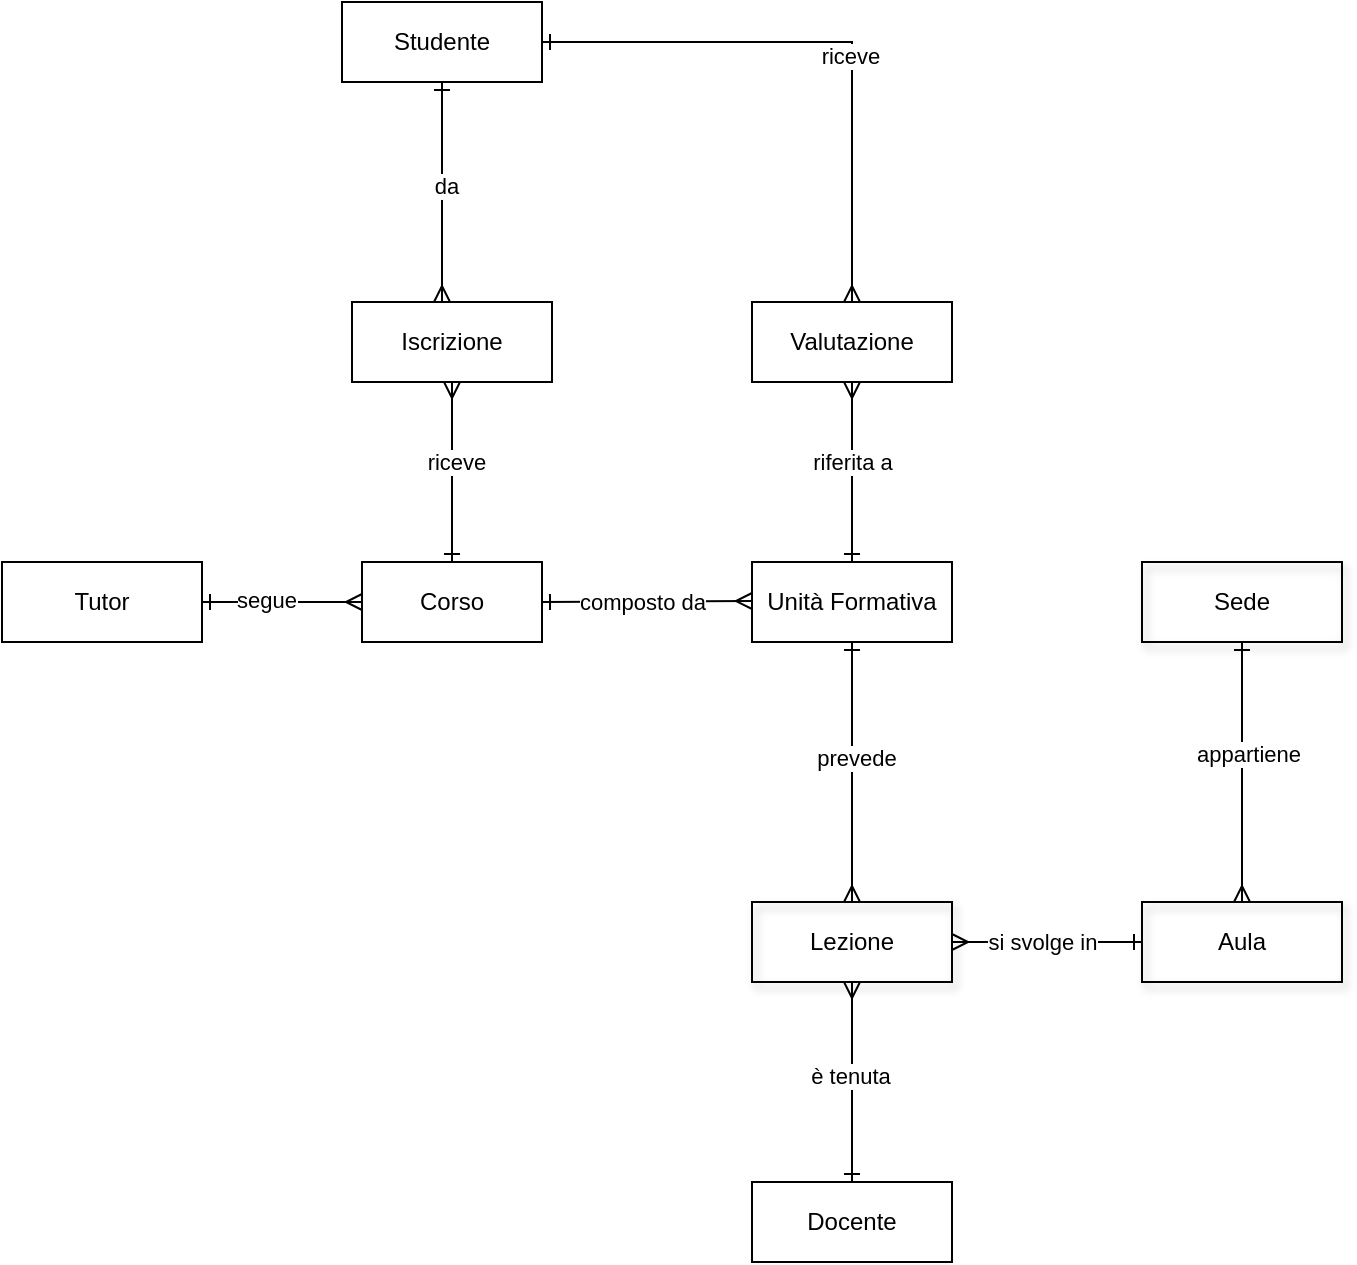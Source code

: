 <mxfile>
    <diagram id="A5FW9_UzkyC7rvk3ohjy" name="Page-1">
        <mxGraphModel dx="1246" dy="787" grid="1" gridSize="10" guides="1" tooltips="1" connect="1" arrows="1" fold="1" page="1" pageScale="1" pageWidth="850" pageHeight="1100" math="0" shadow="0">
            <root>
                <mxCell id="0"/>
                <mxCell id="1" parent="0"/>
                <mxCell id="21" value="Unità Formativa" style="whiteSpace=wrap;html=1;align=center;fillColor=none;strokeColor=#000000;verticalAlign=middle;fontFamily=Helvetica;fontSize=12;fontColor=default;gradientColor=none;fontStyle=0;" vertex="1" parent="1">
                    <mxGeometry x="415" y="300" width="100" height="40" as="geometry"/>
                </mxCell>
                <mxCell id="22" value="Docente" style="whiteSpace=wrap;html=1;align=center;fillColor=none;strokeColor=#000000;verticalAlign=middle;fontFamily=Helvetica;fontSize=12;fontColor=default;gradientColor=none;fontStyle=0;" vertex="1" parent="1">
                    <mxGeometry x="415" y="610" width="100" height="40" as="geometry"/>
                </mxCell>
                <mxCell id="23" value="Corso" style="whiteSpace=wrap;html=1;align=center;fillColor=none;strokeColor=#000000;verticalAlign=middle;fontFamily=Helvetica;fontSize=12;fontColor=default;gradientColor=none;fontStyle=0;" vertex="1" parent="1">
                    <mxGeometry x="220" y="300" width="90" height="40" as="geometry"/>
                </mxCell>
                <mxCell id="24" value="" style="endArrow=ERmany;html=1;rounded=0;exitX=1;exitY=0.5;exitDx=0;exitDy=0;startArrow=ERone;startFill=0;endFill=0;fontStyle=0;strokeColor=#000000;align=center;verticalAlign=middle;fontFamily=Helvetica;fontSize=12;fontColor=default;fillColor=none;gradientColor=none;exitPerimeter=0;" edge="1" parent="1" source="23">
                    <mxGeometry relative="1" as="geometry">
                        <mxPoint x="345" y="319.5" as="sourcePoint"/>
                        <mxPoint x="415" y="319.5" as="targetPoint"/>
                    </mxGeometry>
                </mxCell>
                <mxCell id="61" value="composto da" style="edgeLabel;html=1;align=center;verticalAlign=middle;resizable=0;points=[];" vertex="1" connectable="0" parent="24">
                    <mxGeometry x="-0.254" y="-1" relative="1" as="geometry">
                        <mxPoint x="11" y="-1" as="offset"/>
                    </mxGeometry>
                </mxCell>
                <mxCell id="26" value="Sede" style="whiteSpace=wrap;html=1;align=center;fillColor=none;strokeColor=#000000;verticalAlign=middle;fontFamily=Helvetica;fontSize=12;fontColor=default;gradientColor=none;shadow=1;strokeWidth=1;rounded=0;fontStyle=0;" vertex="1" parent="1">
                    <mxGeometry x="610" y="300" width="100" height="40" as="geometry"/>
                </mxCell>
                <mxCell id="30" value="Studente" style="whiteSpace=wrap;html=1;align=center;fillColor=none;strokeColor=#000000;gradientColor=none;verticalAlign=middle;fontFamily=Helvetica;fontSize=12;fontColor=default;fontStyle=0;" vertex="1" parent="1">
                    <mxGeometry x="210" y="20" width="100" height="40" as="geometry"/>
                </mxCell>
                <mxCell id="31" value="Tutor" style="whiteSpace=wrap;html=1;align=center;fillColor=none;strokeColor=#000000;verticalAlign=middle;fontFamily=Helvetica;fontSize=12;fontColor=default;gradientColor=none;fontStyle=0;" vertex="1" parent="1">
                    <mxGeometry x="40" y="300" width="100" height="40" as="geometry"/>
                </mxCell>
                <mxCell id="32" value="" style="endArrow=ERmany;html=1;rounded=0;exitX=0.5;exitY=1;exitDx=0;exitDy=0;startArrow=ERone;startFill=0;endFill=0;fontStyle=0;strokeColor=#000000;align=center;verticalAlign=middle;fontFamily=Helvetica;fontSize=12;fontColor=default;fillColor=none;gradientColor=none;entryX=0.5;entryY=0;entryDx=0;entryDy=0;" edge="1" parent="1" source="21" target="44">
                    <mxGeometry relative="1" as="geometry">
                        <mxPoint x="400" y="530" as="sourcePoint"/>
                        <mxPoint x="530" y="420" as="targetPoint"/>
                    </mxGeometry>
                </mxCell>
                <mxCell id="62" value="prevede" style="edgeLabel;html=1;align=center;verticalAlign=middle;resizable=0;points=[];" vertex="1" connectable="0" parent="32">
                    <mxGeometry x="-0.108" y="2" relative="1" as="geometry">
                        <mxPoint as="offset"/>
                    </mxGeometry>
                </mxCell>
                <mxCell id="42" value="Aula" style="whiteSpace=wrap;html=1;align=center;fillColor=none;strokeColor=#000000;verticalAlign=middle;fontFamily=Helvetica;fontSize=12;fontColor=default;gradientColor=none;shadow=1;strokeWidth=1;rounded=0;fontStyle=0;" vertex="1" parent="1">
                    <mxGeometry x="610" y="470" width="100" height="40" as="geometry"/>
                </mxCell>
                <mxCell id="44" value="Lezione" style="whiteSpace=wrap;html=1;align=center;fillColor=none;strokeColor=#000000;verticalAlign=middle;fontFamily=Helvetica;fontSize=12;fontColor=default;gradientColor=none;shadow=1;strokeWidth=1;rounded=0;fontStyle=0;" vertex="1" parent="1">
                    <mxGeometry x="415" y="470" width="100" height="40" as="geometry"/>
                </mxCell>
                <mxCell id="46" value="" style="endArrow=ERmany;html=1;rounded=0;startArrow=ERone;startFill=0;endFill=0;fontStyle=0;exitX=1;exitY=0.5;exitDx=0;exitDy=0;entryX=0;entryY=0.5;entryDx=0;entryDy=0;" edge="1" parent="1" source="31" target="23">
                    <mxGeometry relative="1" as="geometry">
                        <mxPoint x="300" y="240" as="sourcePoint"/>
                        <mxPoint x="210" y="280" as="targetPoint"/>
                        <Array as="points"/>
                    </mxGeometry>
                </mxCell>
                <mxCell id="66" value="segue" style="edgeLabel;html=1;align=center;verticalAlign=middle;resizable=0;points=[];" vertex="1" connectable="0" parent="46">
                    <mxGeometry x="-0.2" y="1" relative="1" as="geometry">
                        <mxPoint as="offset"/>
                    </mxGeometry>
                </mxCell>
                <mxCell id="47" value="" style="endArrow=ERone;html=1;rounded=0;startArrow=ERmany;startFill=0;endFill=0;fontStyle=0;entryX=0.5;entryY=1;entryDx=0;entryDy=0;" edge="1" parent="1" source="42" target="26">
                    <mxGeometry relative="1" as="geometry">
                        <mxPoint x="600" y="330" as="sourcePoint"/>
                        <mxPoint x="510" y="220" as="targetPoint"/>
                    </mxGeometry>
                </mxCell>
                <mxCell id="65" value="appartiene" style="edgeLabel;html=1;align=center;verticalAlign=middle;resizable=0;points=[];" vertex="1" connectable="0" parent="47">
                    <mxGeometry x="0.139" y="-3" relative="1" as="geometry">
                        <mxPoint as="offset"/>
                    </mxGeometry>
                </mxCell>
                <mxCell id="50" value="" style="endArrow=ERone;html=1;rounded=0;startArrow=ERmany;startFill=0;endFill=0;fontStyle=0;exitX=0.5;exitY=1;exitDx=0;exitDy=0;entryX=0.5;entryY=0;entryDx=0;entryDy=0;" edge="1" parent="1" source="57" target="23">
                    <mxGeometry relative="1" as="geometry">
                        <mxPoint x="290" y="420" as="sourcePoint"/>
                        <mxPoint x="180" y="390" as="targetPoint"/>
                    </mxGeometry>
                </mxCell>
                <mxCell id="75" value="riceve" style="edgeLabel;html=1;align=center;verticalAlign=middle;resizable=0;points=[];" vertex="1" connectable="0" parent="50">
                    <mxGeometry x="-0.111" y="2" relative="1" as="geometry">
                        <mxPoint as="offset"/>
                    </mxGeometry>
                </mxCell>
                <mxCell id="55" value="" style="endArrow=ERmany;html=1;rounded=0;startArrow=ERone;startFill=0;endFill=0;fontStyle=0;strokeColor=#000000;align=center;verticalAlign=middle;fontFamily=Helvetica;fontSize=12;fontColor=default;fillColor=none;gradientColor=none;entryX=1;entryY=0.5;entryDx=0;entryDy=0;exitX=0;exitY=0.5;exitDx=0;exitDy=0;" edge="1" parent="1" source="42" target="44">
                    <mxGeometry relative="1" as="geometry">
                        <mxPoint x="560" y="450" as="sourcePoint"/>
                        <mxPoint x="475" y="480" as="targetPoint"/>
                    </mxGeometry>
                </mxCell>
                <mxCell id="64" value="si svolge in" style="edgeLabel;html=1;align=center;verticalAlign=middle;resizable=0;points=[];" vertex="1" connectable="0" parent="55">
                    <mxGeometry x="0.179" y="1" relative="1" as="geometry">
                        <mxPoint x="6" y="-1" as="offset"/>
                    </mxGeometry>
                </mxCell>
                <mxCell id="56" value="" style="endArrow=ERmany;html=1;rounded=0;startArrow=ERone;startFill=0;endFill=0;fontStyle=0;strokeColor=#000000;align=center;verticalAlign=middle;fontFamily=Helvetica;fontSize=12;fontColor=default;fillColor=none;gradientColor=none;entryX=0.5;entryY=1;entryDx=0;entryDy=0;exitX=0.5;exitY=0;exitDx=0;exitDy=0;" edge="1" parent="1" source="22" target="44">
                    <mxGeometry relative="1" as="geometry">
                        <mxPoint x="540" y="570" as="sourcePoint"/>
                        <mxPoint x="645" y="600" as="targetPoint"/>
                    </mxGeometry>
                </mxCell>
                <mxCell id="63" value="è tenuta" style="edgeLabel;html=1;align=center;verticalAlign=middle;resizable=0;points=[];" vertex="1" connectable="0" parent="56">
                    <mxGeometry x="0.06" y="1" relative="1" as="geometry">
                        <mxPoint as="offset"/>
                    </mxGeometry>
                </mxCell>
                <mxCell id="57" value="Iscrizione" style="whiteSpace=wrap;html=1;align=center;fillColor=none;strokeColor=#000000;gradientColor=none;verticalAlign=middle;fontFamily=Helvetica;fontSize=12;fontColor=default;fontStyle=0;" vertex="1" parent="1">
                    <mxGeometry x="215" y="170" width="100" height="40" as="geometry"/>
                </mxCell>
                <mxCell id="59" value="" style="endArrow=ERone;html=1;rounded=0;startArrow=ERmany;startFill=0;endFill=0;fontStyle=0;entryX=0.5;entryY=1;entryDx=0;entryDy=0;" edge="1" parent="1" target="30">
                    <mxGeometry relative="1" as="geometry">
                        <mxPoint x="260" y="170" as="sourcePoint"/>
                        <mxPoint x="132" y="450.5" as="targetPoint"/>
                    </mxGeometry>
                </mxCell>
                <mxCell id="72" value="da" style="edgeLabel;html=1;align=center;verticalAlign=middle;resizable=0;points=[];" vertex="1" connectable="0" parent="59">
                    <mxGeometry x="0.054" y="-2" relative="1" as="geometry">
                        <mxPoint as="offset"/>
                    </mxGeometry>
                </mxCell>
                <mxCell id="67" value="" style="endArrow=ERone;html=1;rounded=0;startArrow=ERmany;startFill=0;endFill=0;fontStyle=0;entryX=1;entryY=0.5;entryDx=0;entryDy=0;exitX=0.5;exitY=0;exitDx=0;exitDy=0;edgeStyle=orthogonalEdgeStyle;" edge="1" parent="1" source="69" target="30">
                    <mxGeometry relative="1" as="geometry">
                        <mxPoint x="400" y="40" as="sourcePoint"/>
                        <mxPoint x="410" y="50" as="targetPoint"/>
                    </mxGeometry>
                </mxCell>
                <mxCell id="73" value="riceve" style="edgeLabel;html=1;align=center;verticalAlign=middle;resizable=0;points=[];" vertex="1" connectable="0" parent="67">
                    <mxGeometry x="-0.137" y="1" relative="1" as="geometry">
                        <mxPoint as="offset"/>
                    </mxGeometry>
                </mxCell>
                <mxCell id="69" value="Valutazione" style="whiteSpace=wrap;html=1;align=center;fillColor=none;strokeColor=#000000;gradientColor=none;verticalAlign=middle;fontFamily=Helvetica;fontSize=12;fontColor=default;fontStyle=0;" vertex="1" parent="1">
                    <mxGeometry x="415" y="170" width="100" height="40" as="geometry"/>
                </mxCell>
                <mxCell id="71" value="" style="endArrow=ERone;html=1;rounded=0;startArrow=ERmany;startFill=0;endFill=0;fontStyle=0;entryX=0.5;entryY=0;entryDx=0;entryDy=0;exitX=0.5;exitY=1;exitDx=0;exitDy=0;" edge="1" parent="1" source="69" target="21">
                    <mxGeometry relative="1" as="geometry">
                        <mxPoint x="270" y="180" as="sourcePoint"/>
                        <mxPoint x="270" y="70" as="targetPoint"/>
                    </mxGeometry>
                </mxCell>
                <mxCell id="74" value="riferita a" style="edgeLabel;html=1;align=center;verticalAlign=middle;resizable=0;points=[];" vertex="1" connectable="0" parent="71">
                    <mxGeometry x="0.244" relative="1" as="geometry">
                        <mxPoint y="-16" as="offset"/>
                    </mxGeometry>
                </mxCell>
            </root>
        </mxGraphModel>
    </diagram>
</mxfile>